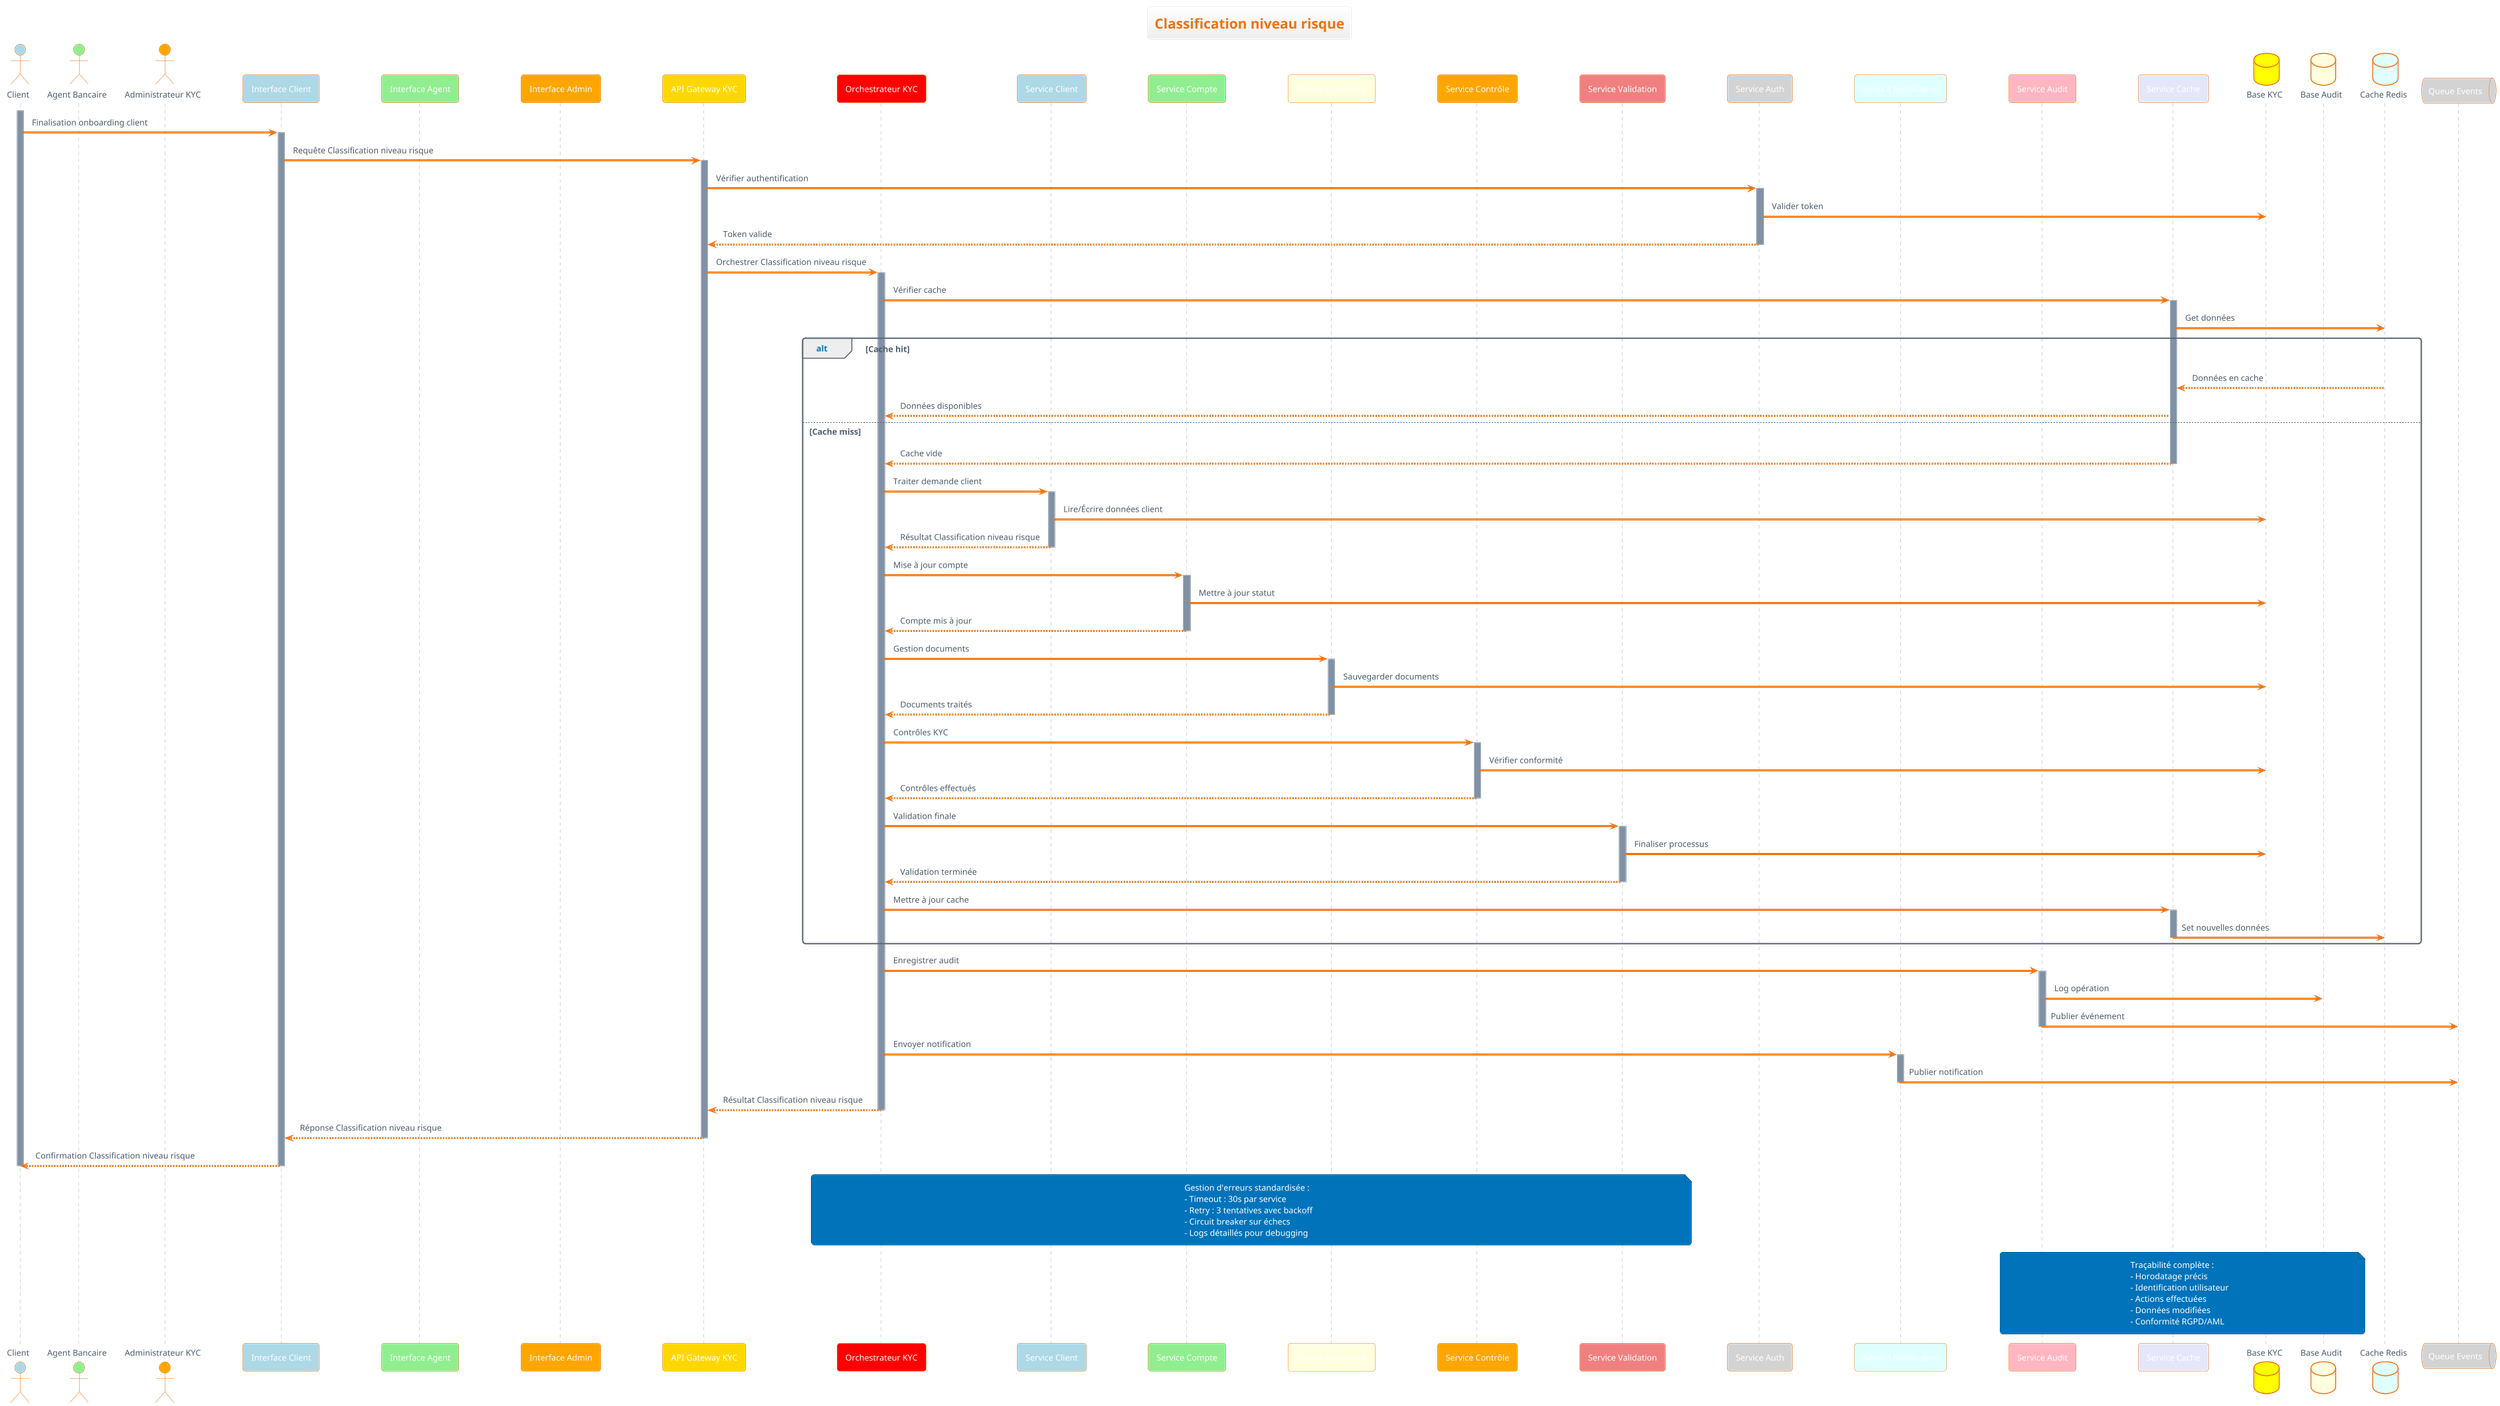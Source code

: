 @startuml
!theme aws-orange
title Classification niveau risque

' === ACTEURS ===
actor "Client" as client #lightblue
actor "Agent Bancaire" as agent #lightgreen
actor "Administrateur KYC" as admin #orange

' === INTERFACES ===
participant "Interface Client" as ui_client #lightblue
participant "Interface Agent" as ui_agent #lightgreen
participant "Interface Admin" as ui_admin #orange

' === API GATEWAY ===
participant "API Gateway KYC" as gateway #gold

' === ORCHESTRATION ===
participant "Orchestrateur KYC" as orchestrator #red

' === SERVICES MÉTIER ===
participant "Service Client" as svc_client #lightblue
participant "Service Compte" as svc_compte #lightgreen
participant "Service Document" as svc_document #lightyellow
participant "Service Contrôle" as svc_controle #orange
participant "Service Validation" as svc_validation #lightcoral

' === SERVICES TECHNIQUES ===
participant "Service Auth" as svc_auth #lightgray
participant "Service Notification" as svc_notification #lightcyan
participant "Service Audit" as svc_audit #lightpink
participant "Service Cache" as svc_cache #lavender

' === INFRASTRUCTURE ===
database "Base KYC" as db_kyc #yellow
database "Base Audit" as db_audit #lightyellow
database "Cache Redis" as cache_redis #lightcyan
queue "Queue Events" as queue #lightgray

' === SÉQUENCE PRINCIPALE ===
activate client
client -> ui_client : Finalisation onboarding client
activate ui_client

ui_client -> gateway : Requête Classification niveau risque
activate gateway

gateway -> svc_auth : Vérifier authentification
activate svc_auth
svc_auth -> db_kyc : Valider token
svc_auth --> gateway : Token valide
deactivate svc_auth

gateway -> orchestrator : Orchestrer Classification niveau risque
activate orchestrator

' === GESTION DU CACHE ===
orchestrator -> svc_cache : Vérifier cache
activate svc_cache
svc_cache -> cache_redis : Get données
alt Cache hit
    cache_redis --> svc_cache : Données en cache
    svc_cache --> orchestrator : Données disponibles
else Cache miss
    svc_cache --> orchestrator : Cache vide
    deactivate svc_cache
    
    ' === LOGIQUE MÉTIER ===
    orchestrator -> svc_client : Traiter demande client
    activate svc_client
    svc_client -> db_kyc : Lire/Écrire données client
    svc_client --> orchestrator : Résultat Classification niveau risque
    deactivate svc_client
    
    orchestrator -> svc_compte : Mise à jour compte
    activate svc_compte
    svc_compte -> db_kyc : Mettre à jour statut
    svc_compte --> orchestrator : Compte mis à jour
    deactivate svc_compte
    
    orchestrator -> svc_document : Gestion documents
    activate svc_document
    svc_document -> db_kyc : Sauvegarder documents
    svc_document --> orchestrator : Documents traités
    deactivate svc_document
    
    orchestrator -> svc_controle : Contrôles KYC
    activate svc_controle
    svc_controle -> db_kyc : Vérifier conformité
    svc_controle --> orchestrator : Contrôles effectués
    deactivate svc_controle
    
    orchestrator -> svc_validation : Validation finale
    activate svc_validation
    svc_validation -> db_kyc : Finaliser processus
    svc_validation --> orchestrator : Validation terminée
    deactivate svc_validation
    
    ' === MISE À JOUR DU CACHE ===
    orchestrator -> svc_cache : Mettre à jour cache
    activate svc_cache
    svc_cache -> cache_redis : Set nouvelles données
    deactivate svc_cache
end

' === AUDIT ET NOTIFICATION ===
orchestrator -> svc_audit : Enregistrer audit
activate svc_audit
svc_audit -> db_audit : Log opération
svc_audit -> queue : Publier événement
deactivate svc_audit

orchestrator -> svc_notification : Envoyer notification
activate svc_notification
svc_notification -> queue : Publier notification
deactivate svc_notification

orchestrator --> gateway : Résultat Classification niveau risque
deactivate orchestrator

gateway --> ui_client : Réponse Classification niveau risque
deactivate gateway

ui_client --> client : Confirmation Classification niveau risque
deactivate ui_client
deactivate client

' === GESTION D'ERREURS ===
note over orchestrator, svc_validation
  Gestion d'erreurs standardisée :
  - Timeout : 30s par service
  - Retry : 3 tentatives avec backoff
  - Circuit breaker sur échecs
  - Logs détaillés pour debugging
end note

' === CONFORMITÉ RÉGLEMENTAIRE ===
note over svc_audit, db_audit
  Traçabilité complète :
  - Horodatage précis
  - Identification utilisateur
  - Actions effectuées
  - Données modifiées
  - Conformité RGPD/AML
end note

@enduml
